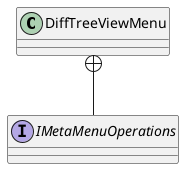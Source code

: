 @startuml
class DiffTreeViewMenu {
}
interface IMetaMenuOperations {
}
DiffTreeViewMenu +-- IMetaMenuOperations
@enduml
